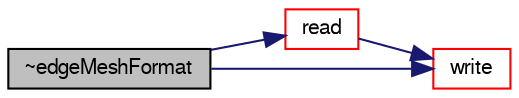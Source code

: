 digraph "~edgeMeshFormat"
{
  bgcolor="transparent";
  edge [fontname="FreeSans",fontsize="10",labelfontname="FreeSans",labelfontsize="10"];
  node [fontname="FreeSans",fontsize="10",shape=record];
  rankdir="LR";
  Node53 [label="~edgeMeshFormat",height=0.2,width=0.4,color="black", fillcolor="grey75", style="filled", fontcolor="black"];
  Node53 -> Node54 [color="midnightblue",fontsize="10",style="solid",fontname="FreeSans"];
  Node54 [label="read",height=0.2,width=0.4,color="red",URL="$a21758.html#a22c713e4cb4d8f5a7c987c659e74ed80",tooltip="Read edgeMesh components from stream. "];
  Node54 -> Node102 [color="midnightblue",fontsize="10",style="solid",fontname="FreeSans"];
  Node102 [label="write",height=0.2,width=0.4,color="red",URL="$a21758.html#a48622d53f16593b072d2fea61d25bb39",tooltip="Write edgeMesh components to stream. "];
  Node53 -> Node102 [color="midnightblue",fontsize="10",style="solid",fontname="FreeSans"];
}
